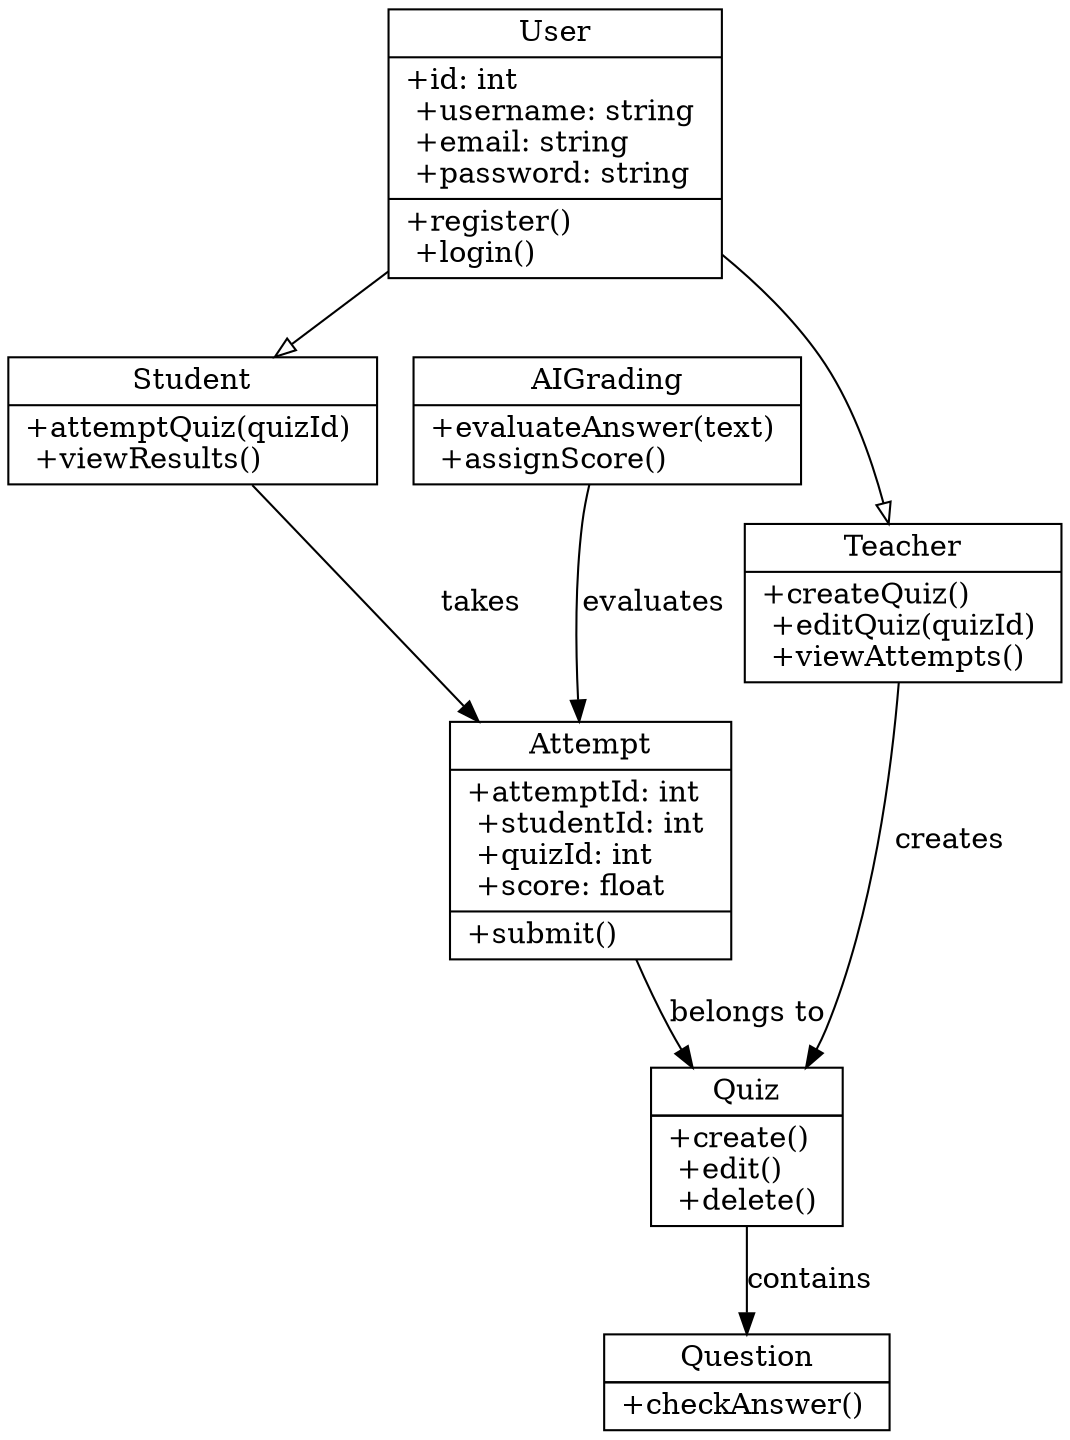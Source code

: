 digraph ClassDiagram {
    rankdir=TB;
    node [shape=record];

    // Classes
    User [label="{User | +id: int \l +username: string \l +email: string \l +password: string \l | +register() \l +login() \l }"];
    
    Student [label="{Student | +attemptQuiz(quizId) \l +viewResults() \l }"];
    Teacher [label="{Teacher | +createQuiz() \l +editQuiz(quizId) \l +viewAttempts() \l }"];
    
    Quiz [label="{Quiz | +id: int \l +title: string \l +questions: List<Question> \l | +create() \l +edit() \l +delete() \l }"];
    
    Question [label="{Question | +id: int \l +text: string \l +options: List<string> \l +correctAnswer: string \l | +checkAnswer() \l }"];
    
    Attempt [label="{Attempt | +attemptId: int \l +studentId: int \l +quizId: int \l +score: float \l | +submit() \l }"];
    
    AIGrading [label="{AIGrading | +evaluateAnswer(text) \l +assignScore() \l }"];

    // Relationships
    User -> Student [arrowhead="empty"];
    User -> Teacher [arrowhead="empty"];
    Teacher -> Quiz [label="creates"];
    Student -> Attempt [label="takes"];
    Attempt -> Quiz [label="belongs to"];
    Quiz -> Question [label="contains"];
    AIGrading -> Attempt [label="evaluates"];
}
